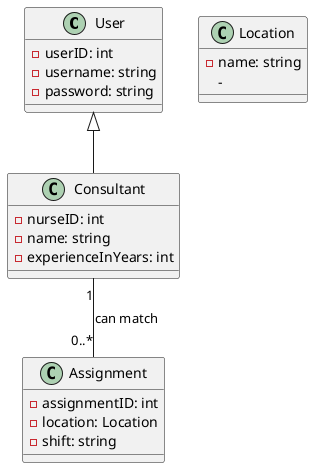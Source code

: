@startuml

class User {
  - userID: int
  - username: string
  - password: string
}

class Consultant {
  - nurseID: int
  - name: string
  - experienceInYears: int
}

class Assignment {
  - assignmentID: int
  - location: Location
  - shift: string
}

class Location {
  - name: string
  -
}

User <|-- Consultant
Consultant "1" -- "0..*" Assignment : can match

@enduml